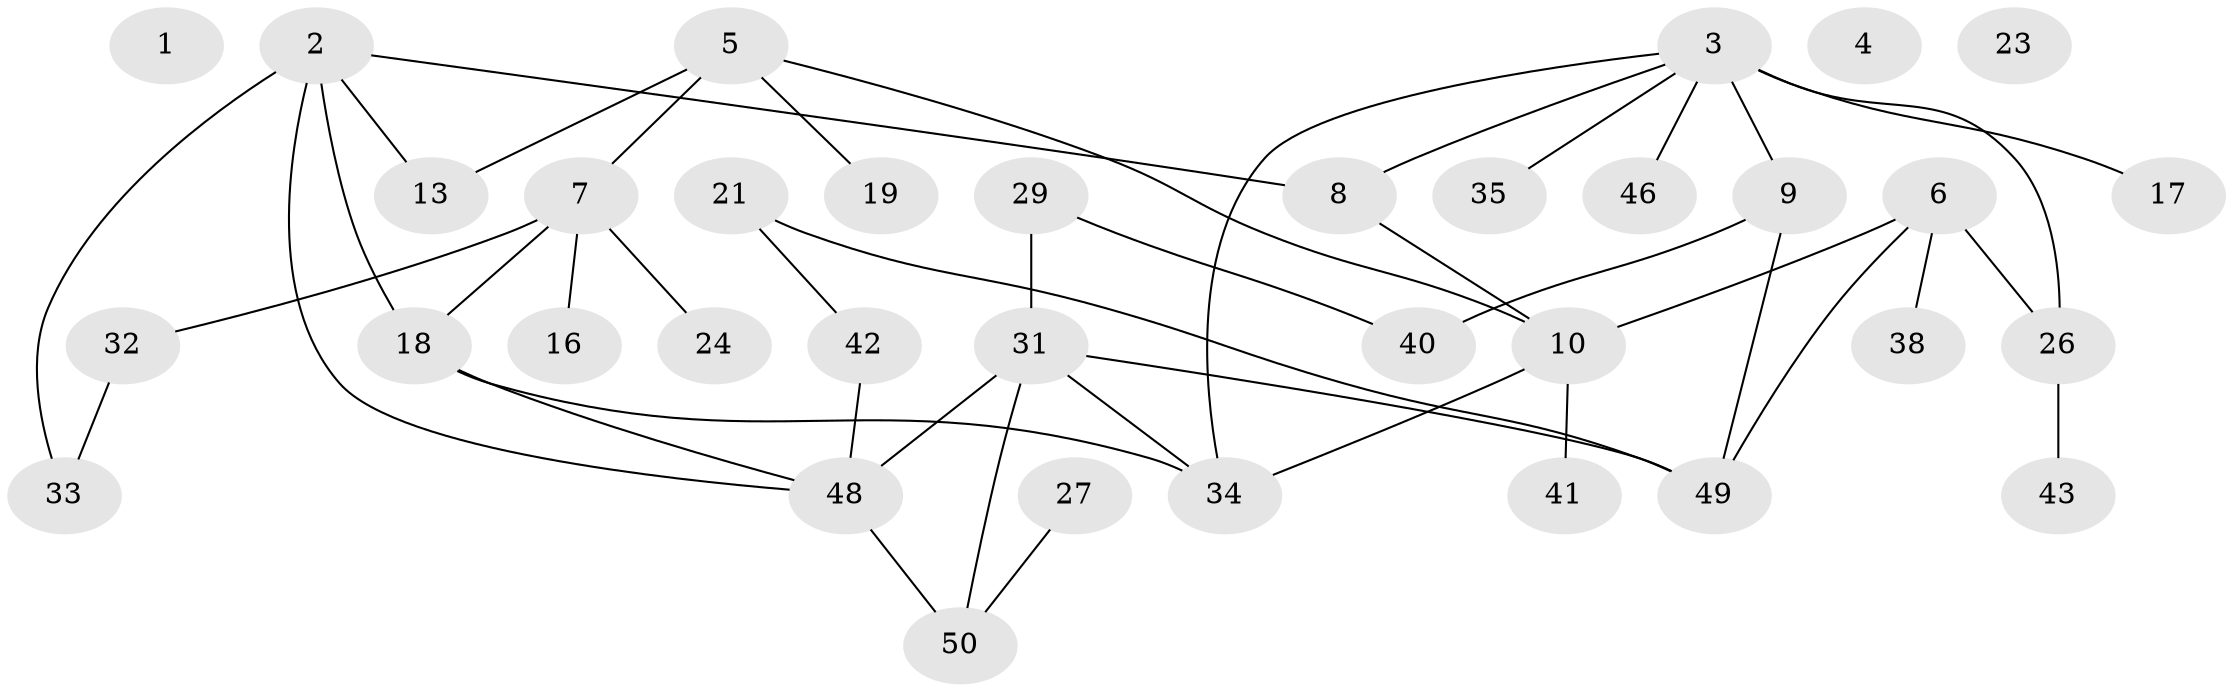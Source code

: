 // original degree distribution, {0: 0.058823529411764705, 1: 0.27450980392156865, 3: 0.19607843137254902, 2: 0.2549019607843137, 5: 0.0784313725490196, 6: 0.0392156862745098, 4: 0.09803921568627451}
// Generated by graph-tools (version 1.1) at 2025/16/03/04/25 18:16:31]
// undirected, 35 vertices, 44 edges
graph export_dot {
graph [start="1"]
  node [color=gray90,style=filled];
  1;
  2 [super="+22"];
  3 [super="+12+30+47"];
  4;
  5 [super="+15"];
  6 [super="+39+51"];
  7 [super="+25+28+44"];
  8 [super="+11+45"];
  9 [super="+14"];
  10 [super="+37"];
  13;
  16;
  17;
  18 [super="+20+36"];
  19;
  21;
  23;
  24;
  26;
  27;
  29;
  31;
  32;
  33;
  34;
  35;
  38;
  40;
  41;
  42;
  43;
  46;
  48;
  49;
  50;
  2 -- 48;
  2 -- 33;
  2 -- 13;
  2 -- 8;
  2 -- 18;
  3 -- 35;
  3 -- 8;
  3 -- 9 [weight=2];
  3 -- 26;
  3 -- 17;
  3 -- 34;
  3 -- 46;
  5 -- 19;
  5 -- 13;
  5 -- 7;
  5 -- 10;
  6 -- 49;
  6 -- 38;
  6 -- 26;
  6 -- 10;
  7 -- 32;
  7 -- 16;
  7 -- 24;
  7 -- 18;
  8 -- 10;
  9 -- 49;
  9 -- 40;
  10 -- 34;
  10 -- 41;
  18 -- 48;
  18 -- 34;
  21 -- 42;
  21 -- 49;
  26 -- 43;
  27 -- 50;
  29 -- 31;
  29 -- 40;
  31 -- 34;
  31 -- 48;
  31 -- 49;
  31 -- 50;
  32 -- 33;
  42 -- 48;
  48 -- 50;
}
